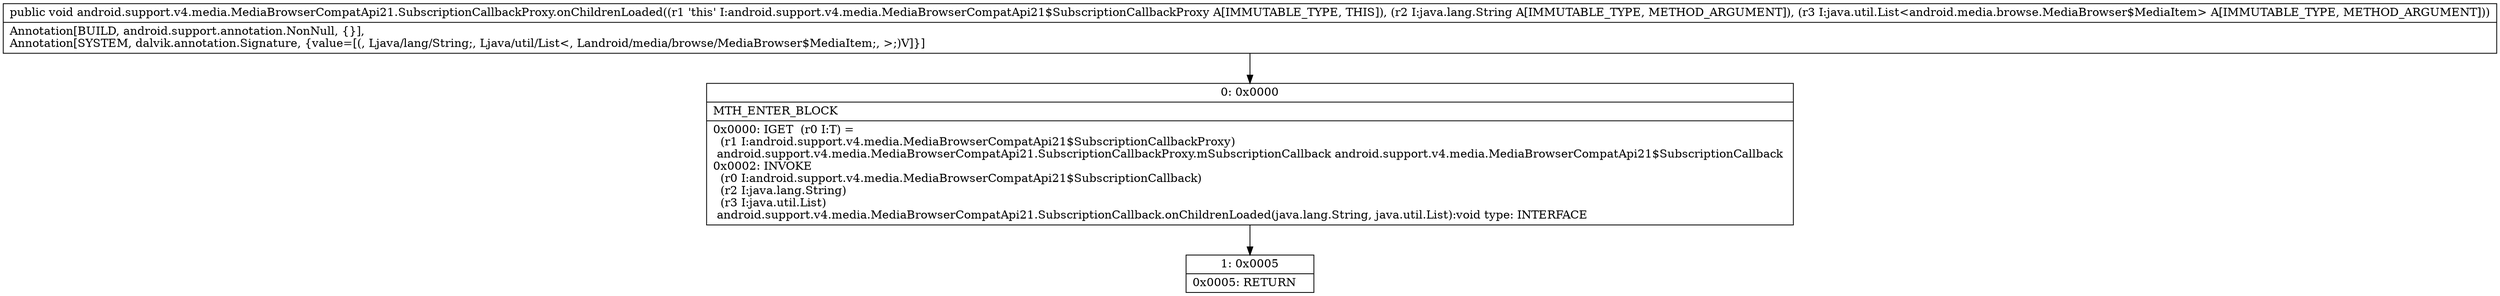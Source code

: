 digraph "CFG forandroid.support.v4.media.MediaBrowserCompatApi21.SubscriptionCallbackProxy.onChildrenLoaded(Ljava\/lang\/String;Ljava\/util\/List;)V" {
Node_0 [shape=record,label="{0\:\ 0x0000|MTH_ENTER_BLOCK\l|0x0000: IGET  (r0 I:T) = \l  (r1 I:android.support.v4.media.MediaBrowserCompatApi21$SubscriptionCallbackProxy)\l android.support.v4.media.MediaBrowserCompatApi21.SubscriptionCallbackProxy.mSubscriptionCallback android.support.v4.media.MediaBrowserCompatApi21$SubscriptionCallback \l0x0002: INVOKE  \l  (r0 I:android.support.v4.media.MediaBrowserCompatApi21$SubscriptionCallback)\l  (r2 I:java.lang.String)\l  (r3 I:java.util.List)\l android.support.v4.media.MediaBrowserCompatApi21.SubscriptionCallback.onChildrenLoaded(java.lang.String, java.util.List):void type: INTERFACE \l}"];
Node_1 [shape=record,label="{1\:\ 0x0005|0x0005: RETURN   \l}"];
MethodNode[shape=record,label="{public void android.support.v4.media.MediaBrowserCompatApi21.SubscriptionCallbackProxy.onChildrenLoaded((r1 'this' I:android.support.v4.media.MediaBrowserCompatApi21$SubscriptionCallbackProxy A[IMMUTABLE_TYPE, THIS]), (r2 I:java.lang.String A[IMMUTABLE_TYPE, METHOD_ARGUMENT]), (r3 I:java.util.List\<android.media.browse.MediaBrowser$MediaItem\> A[IMMUTABLE_TYPE, METHOD_ARGUMENT]))  | Annotation[BUILD, android.support.annotation.NonNull, \{\}], \lAnnotation[SYSTEM, dalvik.annotation.Signature, \{value=[(, Ljava\/lang\/String;, Ljava\/util\/List\<, Landroid\/media\/browse\/MediaBrowser$MediaItem;, \>;)V]\}]\l}"];
MethodNode -> Node_0;
Node_0 -> Node_1;
}

